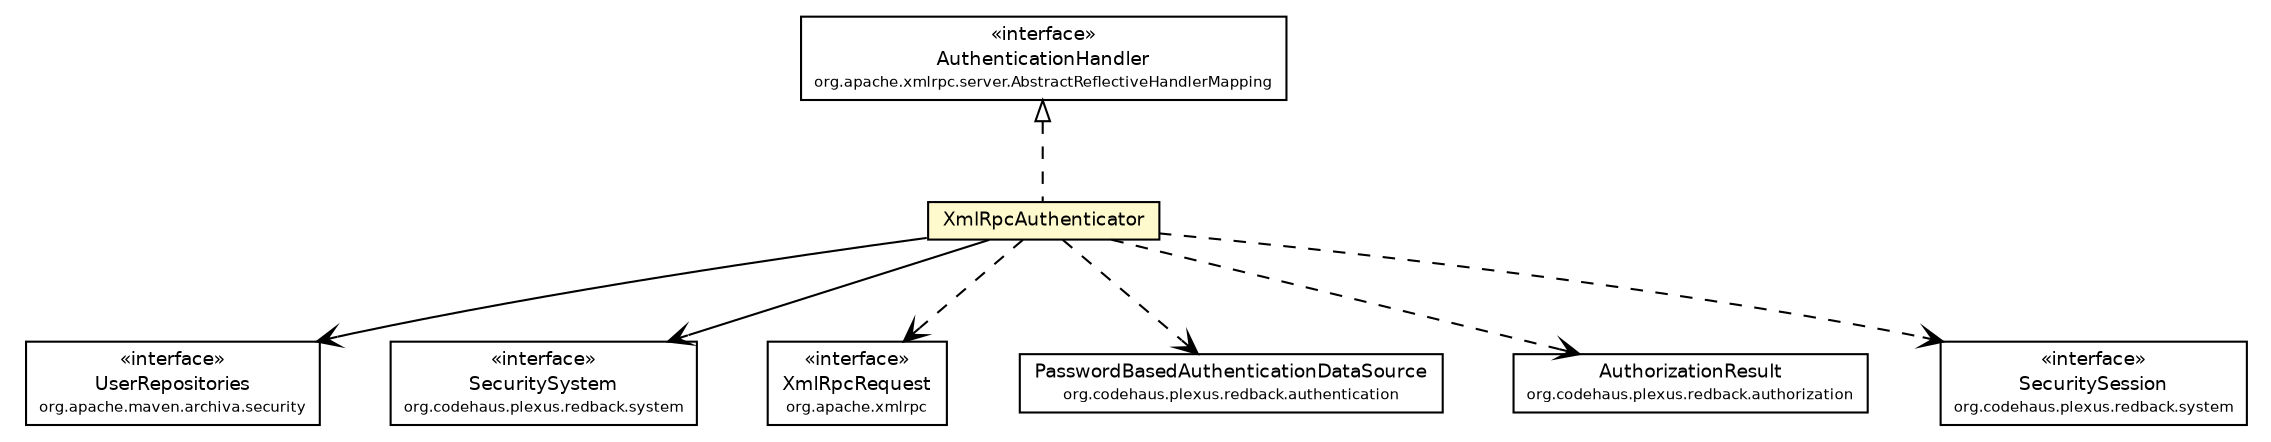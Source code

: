 #!/usr/local/bin/dot
#
# Class diagram 
# Generated by UmlGraph version 4.6 (http://www.spinellis.gr/sw/umlgraph)
#

digraph G {
	edge [fontname="Helvetica",fontsize=10,labelfontname="Helvetica",labelfontsize=10];
	node [fontname="Helvetica",fontsize=10,shape=plaintext];
	// org.apache.maven.archiva.security.UserRepositories
	c165757 [label=<<table border="0" cellborder="1" cellspacing="0" cellpadding="2" port="p" href="../../../../maven/archiva/security/UserRepositories.html">
		<tr><td><table border="0" cellspacing="0" cellpadding="1">
			<tr><td> &laquo;interface&raquo; </td></tr>
			<tr><td> UserRepositories </td></tr>
			<tr><td><font point-size="7.0"> org.apache.maven.archiva.security </font></td></tr>
		</table></td></tr>
		</table>>, fontname="Helvetica", fontcolor="black", fontsize=9.0];
	// org.apache.archiva.web.xmlrpc.security.XmlRpcAuthenticator
	c165797 [label=<<table border="0" cellborder="1" cellspacing="0" cellpadding="2" port="p" bgcolor="lemonChiffon" href="./XmlRpcAuthenticator.html">
		<tr><td><table border="0" cellspacing="0" cellpadding="1">
			<tr><td> XmlRpcAuthenticator </td></tr>
		</table></td></tr>
		</table>>, fontname="Helvetica", fontcolor="black", fontsize=9.0];
	//org.apache.archiva.web.xmlrpc.security.XmlRpcAuthenticator implements org.apache.xmlrpc.server.AbstractReflectiveHandlerMapping.AuthenticationHandler
	c165803:p -> c165797:p [dir=back,arrowtail=empty,style=dashed];
	// org.apache.archiva.web.xmlrpc.security.XmlRpcAuthenticator NAVASSOC org.codehaus.plexus.redback.system.SecuritySystem
	c165797:p -> c165804:p [taillabel="", label="", headlabel="", fontname="Helvetica", fontcolor="black", fontsize=10.0, color="black", arrowhead=open];
	// org.apache.archiva.web.xmlrpc.security.XmlRpcAuthenticator NAVASSOC org.apache.maven.archiva.security.UserRepositories
	c165797:p -> c165757:p [taillabel="", label="", headlabel="", fontname="Helvetica", fontcolor="black", fontsize=10.0, color="black", arrowhead=open];
	// org.apache.archiva.web.xmlrpc.security.XmlRpcAuthenticator DEPEND org.apache.xmlrpc.XmlRpcRequest
	c165797:p -> c165805:p [taillabel="", label="", headlabel="", fontname="Helvetica", fontcolor="black", fontsize=10.0, color="black", arrowhead=open, style=dashed];
	// org.apache.archiva.web.xmlrpc.security.XmlRpcAuthenticator DEPEND org.codehaus.plexus.redback.authentication.PasswordBasedAuthenticationDataSource
	c165797:p -> c165806:p [taillabel="", label="", headlabel="", fontname="Helvetica", fontcolor="black", fontsize=10.0, color="black", arrowhead=open, style=dashed];
	// org.apache.archiva.web.xmlrpc.security.XmlRpcAuthenticator DEPEND org.codehaus.plexus.redback.authorization.AuthorizationResult
	c165797:p -> c165807:p [taillabel="", label="", headlabel="", fontname="Helvetica", fontcolor="black", fontsize=10.0, color="black", arrowhead=open, style=dashed];
	// org.apache.archiva.web.xmlrpc.security.XmlRpcAuthenticator DEPEND org.codehaus.plexus.redback.system.SecuritySession
	c165797:p -> c165808:p [taillabel="", label="", headlabel="", fontname="Helvetica", fontcolor="black", fontsize=10.0, color="black", arrowhead=open, style=dashed];
	// org.apache.xmlrpc.server.AbstractReflectiveHandlerMapping.AuthenticationHandler
	c165803 [label=<<table border="0" cellborder="1" cellspacing="0" cellpadding="2" port="p" href="http://java.sun.com/j2se/1.4.2/docs/api/org/apache/xmlrpc/server/AbstractReflectiveHandlerMapping/AuthenticationHandler.html">
		<tr><td><table border="0" cellspacing="0" cellpadding="1">
			<tr><td> &laquo;interface&raquo; </td></tr>
			<tr><td> AuthenticationHandler </td></tr>
			<tr><td><font point-size="7.0"> org.apache.xmlrpc.server.AbstractReflectiveHandlerMapping </font></td></tr>
		</table></td></tr>
		</table>>, fontname="Helvetica", fontcolor="black", fontsize=9.0];
	// org.codehaus.plexus.redback.authentication.PasswordBasedAuthenticationDataSource
	c165806 [label=<<table border="0" cellborder="1" cellspacing="0" cellpadding="2" port="p" href="http://java.sun.com/j2se/1.4.2/docs/api/org/codehaus/plexus/redback/authentication/PasswordBasedAuthenticationDataSource.html">
		<tr><td><table border="0" cellspacing="0" cellpadding="1">
			<tr><td> PasswordBasedAuthenticationDataSource </td></tr>
			<tr><td><font point-size="7.0"> org.codehaus.plexus.redback.authentication </font></td></tr>
		</table></td></tr>
		</table>>, fontname="Helvetica", fontcolor="black", fontsize=9.0];
	// org.codehaus.plexus.redback.system.SecuritySystem
	c165804 [label=<<table border="0" cellborder="1" cellspacing="0" cellpadding="2" port="p" href="http://java.sun.com/j2se/1.4.2/docs/api/org/codehaus/plexus/redback/system/SecuritySystem.html">
		<tr><td><table border="0" cellspacing="0" cellpadding="1">
			<tr><td> &laquo;interface&raquo; </td></tr>
			<tr><td> SecuritySystem </td></tr>
			<tr><td><font point-size="7.0"> org.codehaus.plexus.redback.system </font></td></tr>
		</table></td></tr>
		</table>>, fontname="Helvetica", fontcolor="black", fontsize=9.0];
	// org.codehaus.plexus.redback.authorization.AuthorizationResult
	c165807 [label=<<table border="0" cellborder="1" cellspacing="0" cellpadding="2" port="p" href="http://java.sun.com/j2se/1.4.2/docs/api/org/codehaus/plexus/redback/authorization/AuthorizationResult.html">
		<tr><td><table border="0" cellspacing="0" cellpadding="1">
			<tr><td> AuthorizationResult </td></tr>
			<tr><td><font point-size="7.0"> org.codehaus.plexus.redback.authorization </font></td></tr>
		</table></td></tr>
		</table>>, fontname="Helvetica", fontcolor="black", fontsize=9.0];
	// org.codehaus.plexus.redback.system.SecuritySession
	c165808 [label=<<table border="0" cellborder="1" cellspacing="0" cellpadding="2" port="p" href="http://java.sun.com/j2se/1.4.2/docs/api/org/codehaus/plexus/redback/system/SecuritySession.html">
		<tr><td><table border="0" cellspacing="0" cellpadding="1">
			<tr><td> &laquo;interface&raquo; </td></tr>
			<tr><td> SecuritySession </td></tr>
			<tr><td><font point-size="7.0"> org.codehaus.plexus.redback.system </font></td></tr>
		</table></td></tr>
		</table>>, fontname="Helvetica", fontcolor="black", fontsize=9.0];
	// org.apache.xmlrpc.XmlRpcRequest
	c165805 [label=<<table border="0" cellborder="1" cellspacing="0" cellpadding="2" port="p" href="http://java.sun.com/j2se/1.4.2/docs/api/org/apache/xmlrpc/XmlRpcRequest.html">
		<tr><td><table border="0" cellspacing="0" cellpadding="1">
			<tr><td> &laquo;interface&raquo; </td></tr>
			<tr><td> XmlRpcRequest </td></tr>
			<tr><td><font point-size="7.0"> org.apache.xmlrpc </font></td></tr>
		</table></td></tr>
		</table>>, fontname="Helvetica", fontcolor="black", fontsize=9.0];
}

